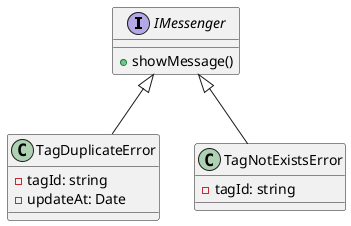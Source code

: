 @startuml メッセージ

    interface IMessenger{
        + showMessage()
    }
    class TagDuplicateError{
        - tagId: string
        - updateAt: Date
    }
    class TagNotExistsError{
        - tagId: string
    }

    IMessenger <|-- TagDuplicateError
    IMessenger <|-- TagNotExistsError

@enduml